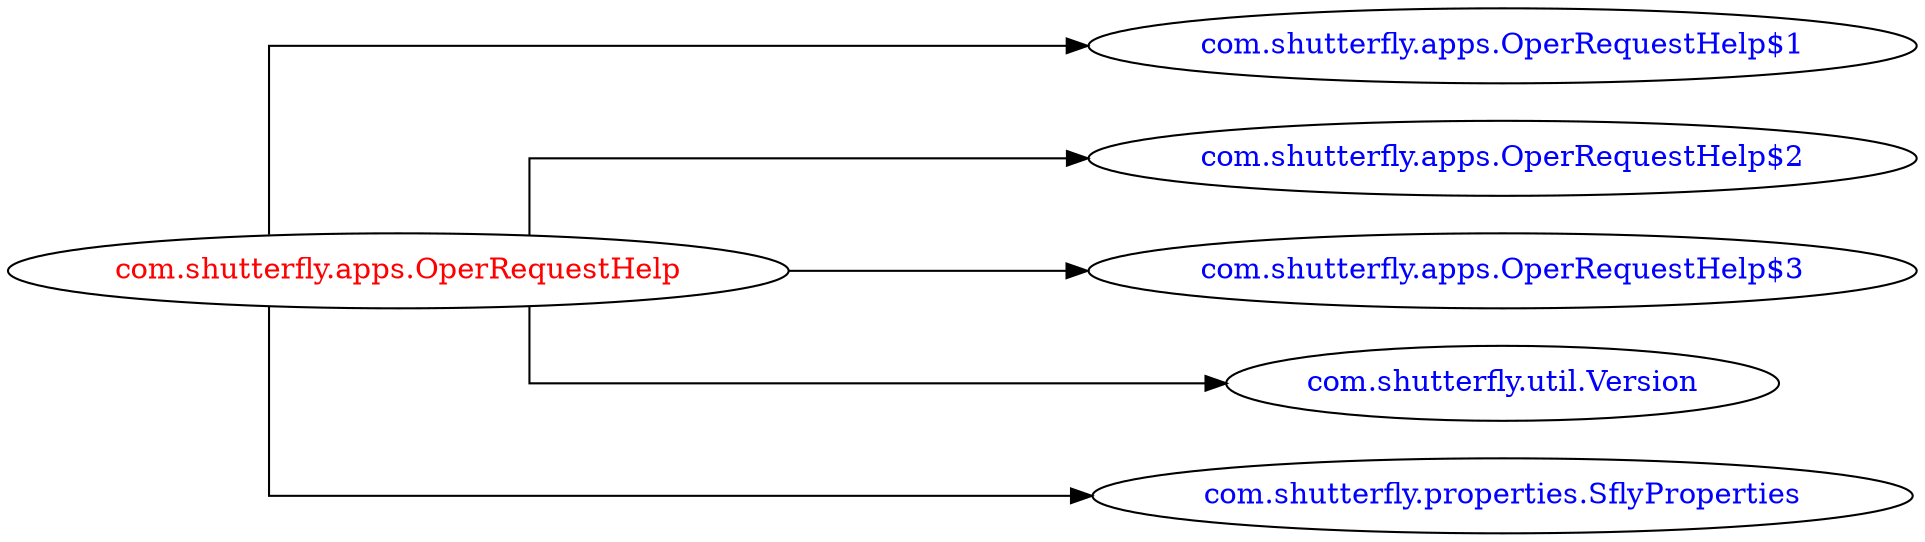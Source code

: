 digraph dependencyGraph {
 concentrate=true;
 ranksep="2.0";
 rankdir="LR"; 
 splines="ortho";
"com.shutterfly.apps.OperRequestHelp" [fontcolor="red"];
"com.shutterfly.apps.OperRequestHelp$1" [ fontcolor="blue" ];
"com.shutterfly.apps.OperRequestHelp"->"com.shutterfly.apps.OperRequestHelp$1";
"com.shutterfly.apps.OperRequestHelp$2" [ fontcolor="blue" ];
"com.shutterfly.apps.OperRequestHelp"->"com.shutterfly.apps.OperRequestHelp$2";
"com.shutterfly.apps.OperRequestHelp$3" [ fontcolor="blue" ];
"com.shutterfly.apps.OperRequestHelp"->"com.shutterfly.apps.OperRequestHelp$3";
"com.shutterfly.util.Version" [ fontcolor="blue" ];
"com.shutterfly.apps.OperRequestHelp"->"com.shutterfly.util.Version";
"com.shutterfly.properties.SflyProperties" [ fontcolor="blue" ];
"com.shutterfly.apps.OperRequestHelp"->"com.shutterfly.properties.SflyProperties";
}